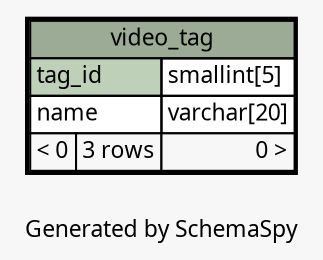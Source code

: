 // dot 2.26.0 on Linux 2.6.32-504.3.3.el6.x86_64
// SchemaSpy rev Unknown
digraph "oneDegreeRelationshipsDiagram" {
  graph [
    rankdir="RL"
    bgcolor="#f7f7f7"
    label="\nGenerated by SchemaSpy"
    labeljust="l"
    nodesep="0.18"
    ranksep="0.46"
    fontname="Microsoft YaHei"
    fontsize="11"
  ];
  node [
    fontname="Microsoft YaHei"
    fontsize="11"
    shape="plaintext"
  ];
  edge [
    arrowsize="0.8"
  ];
  "video_tag" [
    label=<
    <TABLE BORDER="2" CELLBORDER="1" CELLSPACING="0" BGCOLOR="#ffffff">
      <TR><TD COLSPAN="3" BGCOLOR="#9bab96" ALIGN="CENTER">video_tag</TD></TR>
      <TR><TD PORT="tag_id" COLSPAN="2" BGCOLOR="#bed1b8" ALIGN="LEFT">tag_id</TD><TD PORT="tag_id.type" ALIGN="LEFT">smallint[5]</TD></TR>
      <TR><TD PORT="name" COLSPAN="2" ALIGN="LEFT">name</TD><TD PORT="name.type" ALIGN="LEFT">varchar[20]</TD></TR>
      <TR><TD ALIGN="LEFT" BGCOLOR="#f7f7f7">&lt; 0</TD><TD ALIGN="RIGHT" BGCOLOR="#f7f7f7">3 rows</TD><TD ALIGN="RIGHT" BGCOLOR="#f7f7f7">0 &gt;</TD></TR>
    </TABLE>>
    URL="video_tag.html"
    tooltip="video_tag"
  ];
}
